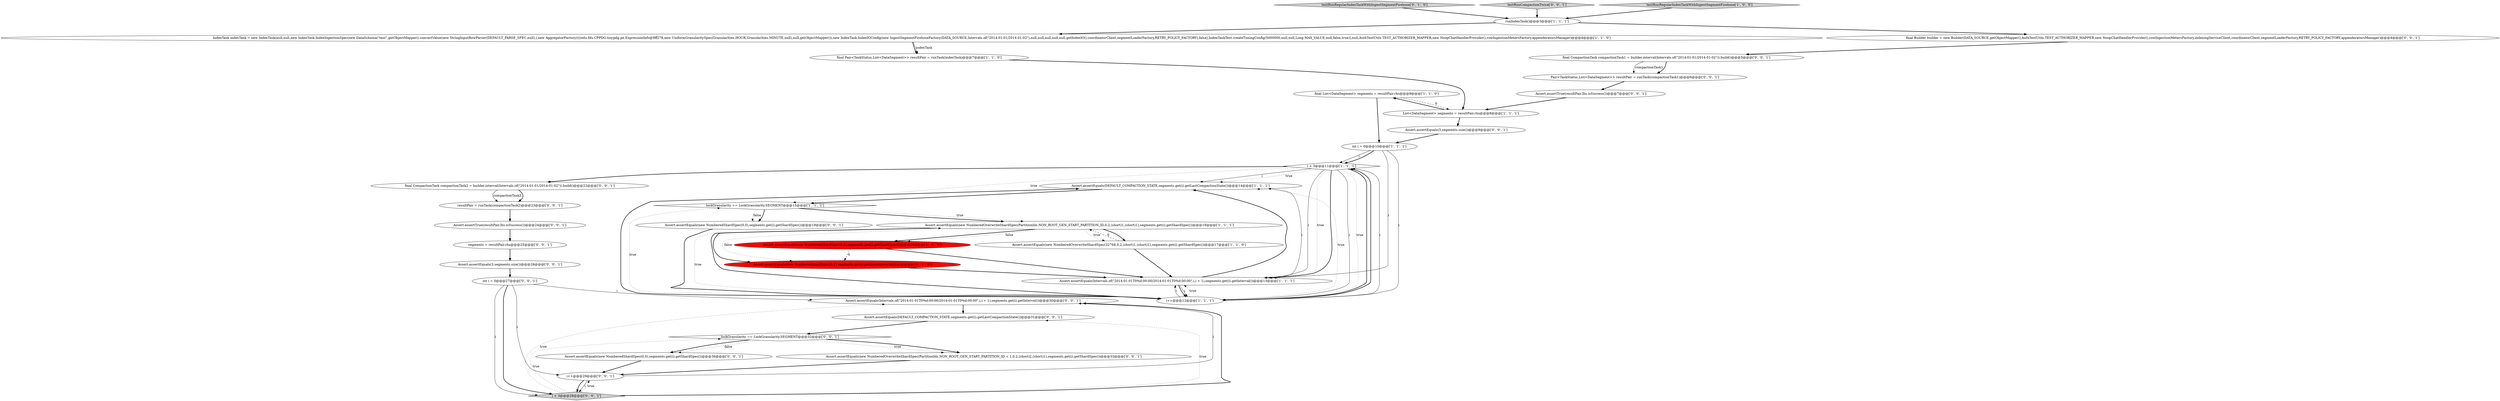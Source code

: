 digraph {
26 [style = filled, label = "Assert.assertEquals(3,segments.size())@@@9@@@['0', '0', '1']", fillcolor = white, shape = ellipse image = "AAA0AAABBB3BBB"];
16 [style = filled, label = "Assert.assertEquals(new NumberedShardSpec(0,1),segments.get(i).getShardSpec())@@@20@@@['0', '1', '0']", fillcolor = red, shape = ellipse image = "AAA1AAABBB2BBB"];
24 [style = filled, label = "lockGranularity == LockGranularity.SEGMENT@@@32@@@['0', '0', '1']", fillcolor = white, shape = diamond image = "AAA0AAABBB3BBB"];
1 [style = filled, label = "IndexTask indexTask = new IndexTask(null,null,new IndexTask.IndexIngestionSpec(new DataSchema(\"test\",getObjectMapper().convertValue(new StringInputRowParser(DEFAULT_PARSE_SPEC,null),),new AggregatorFactory((((edu.fdu.CPPDG.tinypdg.pe.ExpressionInfo@9ff278,new UniformGranularitySpec(Granularities.HOUR,Granularities.MINUTE,null),null,getObjectMapper()),new IndexTask.IndexIOConfig(new IngestSegmentFirehoseFactory(DATA_SOURCE,Intervals.of(\"2014-01-01/2014-01-02\"),null,null,null,null,null,getIndexIO(),coordinatorClient,segmentLoaderFactory,RETRY_POLICY_FACTORY),false),IndexTaskTest.createTuningConfig(5000000,null,null,Long.MAX_VALUE,null,false,true)),null,AuthTestUtils.TEST_AUTHORIZER_MAPPER,new NoopChatHandlerProvider(),rowIngestionMetersFactory,appenderatorsManager)@@@4@@@['1', '1', '0']", fillcolor = white, shape = ellipse image = "AAA0AAABBB1BBB"];
15 [style = filled, label = "testRunRegularIndexTaskWithIngestSegmentFirehose['0', '1', '0']", fillcolor = lightgray, shape = diamond image = "AAA0AAABBB2BBB"];
4 [style = filled, label = "Assert.assertEquals(DEFAULT_COMPACTION_STATE,segments.get(i).getLastCompactionState())@@@14@@@['1', '1', '1']", fillcolor = white, shape = ellipse image = "AAA0AAABBB1BBB"];
14 [style = filled, label = "Assert.assertEquals(new NumberedShardSpec(0,0),segments.get(i).getShardSpec())@@@20@@@['1', '0', '0']", fillcolor = red, shape = ellipse image = "AAA1AAABBB1BBB"];
6 [style = filled, label = "i < 3@@@11@@@['1', '1', '1']", fillcolor = white, shape = diamond image = "AAA0AAABBB1BBB"];
9 [style = filled, label = "Assert.assertEquals(new NumberedOverwriteShardSpec(PartitionIds.NON_ROOT_GEN_START_PARTITION_ID,0,2,(short)1,(short)1),segments.get(i).getShardSpec())@@@16@@@['1', '1', '1']", fillcolor = white, shape = ellipse image = "AAA0AAABBB1BBB"];
3 [style = filled, label = "List<DataSegment> segments = resultPair.rhs@@@8@@@['1', '1', '1']", fillcolor = white, shape = ellipse image = "AAA0AAABBB1BBB"];
34 [style = filled, label = "Assert.assertEquals(DEFAULT_COMPACTION_STATE,segments.get(i).getLastCompactionState())@@@31@@@['0', '0', '1']", fillcolor = white, shape = ellipse image = "AAA0AAABBB3BBB"];
20 [style = filled, label = "int i = 0@@@27@@@['0', '0', '1']", fillcolor = white, shape = ellipse image = "AAA0AAABBB3BBB"];
22 [style = filled, label = "Assert.assertEquals(3,segments.size())@@@26@@@['0', '0', '1']", fillcolor = white, shape = ellipse image = "AAA0AAABBB3BBB"];
21 [style = filled, label = "Pair<TaskStatus,List<DataSegment>> resultPair = runTask(compactionTask1)@@@6@@@['0', '0', '1']", fillcolor = white, shape = ellipse image = "AAA0AAABBB3BBB"];
35 [style = filled, label = "Assert.assertEquals(new NumberedShardSpec(0,0),segments.get(i).getShardSpec())@@@36@@@['0', '0', '1']", fillcolor = white, shape = ellipse image = "AAA0AAABBB3BBB"];
25 [style = filled, label = "final CompactionTask compactionTask2 = builder.interval(Intervals.of(\"2014-01-01/2014-01-02\")).build()@@@22@@@['0', '0', '1']", fillcolor = white, shape = ellipse image = "AAA0AAABBB3BBB"];
27 [style = filled, label = "testRunCompactionTwice['0', '0', '1']", fillcolor = lightgray, shape = diamond image = "AAA0AAABBB3BBB"];
10 [style = filled, label = "i++@@@12@@@['1', '1', '1']", fillcolor = white, shape = ellipse image = "AAA0AAABBB1BBB"];
29 [style = filled, label = "final CompactionTask compactionTask1 = builder.interval(Intervals.of(\"2014-01-01/2014-01-02\")).build()@@@5@@@['0', '0', '1']", fillcolor = white, shape = ellipse image = "AAA0AAABBB3BBB"];
28 [style = filled, label = "resultPair = runTask(compactionTask2)@@@23@@@['0', '0', '1']", fillcolor = white, shape = ellipse image = "AAA0AAABBB3BBB"];
8 [style = filled, label = "runIndexTask()@@@3@@@['1', '1', '1']", fillcolor = white, shape = ellipse image = "AAA0AAABBB1BBB"];
23 [style = filled, label = "final Builder builder = new Builder(DATA_SOURCE,getObjectMapper(),AuthTestUtils.TEST_AUTHORIZER_MAPPER,new NoopChatHandlerProvider(),rowIngestionMetersFactory,indexingServiceClient,coordinatorClient,segmentLoaderFactory,RETRY_POLICY_FACTORY,appenderatorsManager)@@@4@@@['0', '0', '1']", fillcolor = white, shape = ellipse image = "AAA0AAABBB3BBB"];
30 [style = filled, label = "Assert.assertEquals(new NumberedShardSpec(0,0),segments.get(i).getShardSpec())@@@19@@@['0', '0', '1']", fillcolor = white, shape = ellipse image = "AAA0AAABBB3BBB"];
13 [style = filled, label = "int i = 0@@@10@@@['1', '1', '1']", fillcolor = white, shape = ellipse image = "AAA0AAABBB1BBB"];
32 [style = filled, label = "Assert.assertTrue(resultPair.lhs.isSuccess())@@@24@@@['0', '0', '1']", fillcolor = white, shape = ellipse image = "AAA0AAABBB3BBB"];
33 [style = filled, label = "Assert.assertEquals(Intervals.of(\"2014-01-01T0%d:00:00/2014-01-01T0%d:00:00\",i,i + 1),segments.get(i).getInterval())@@@30@@@['0', '0', '1']", fillcolor = white, shape = ellipse image = "AAA0AAABBB3BBB"];
0 [style = filled, label = "Assert.assertEquals(Intervals.of(\"2014-01-01T0%d:00:00/2014-01-01T0%d:00:00\",i,i + 1),segments.get(i).getInterval())@@@13@@@['1', '1', '1']", fillcolor = white, shape = ellipse image = "AAA0AAABBB1BBB"];
7 [style = filled, label = "final List<DataSegment> segments = resultPair.rhs@@@9@@@['1', '1', '0']", fillcolor = white, shape = ellipse image = "AAA0AAABBB1BBB"];
17 [style = filled, label = "Assert.assertEquals(new NumberedOverwriteShardSpec(PartitionIds.NON_ROOT_GEN_START_PARTITION_ID + 1,0,2,(short)2,(short)1),segments.get(i).getShardSpec())@@@33@@@['0', '0', '1']", fillcolor = white, shape = ellipse image = "AAA0AAABBB3BBB"];
19 [style = filled, label = "Assert.assertTrue(resultPair.lhs.isSuccess())@@@7@@@['0', '0', '1']", fillcolor = white, shape = ellipse image = "AAA0AAABBB3BBB"];
18 [style = filled, label = "i++@@@29@@@['0', '0', '1']", fillcolor = white, shape = ellipse image = "AAA0AAABBB3BBB"];
2 [style = filled, label = "testRunRegularIndexTaskWithIngestSegmentFirehose['1', '0', '0']", fillcolor = lightgray, shape = diamond image = "AAA0AAABBB1BBB"];
31 [style = filled, label = "segments = resultPair.rhs@@@25@@@['0', '0', '1']", fillcolor = white, shape = ellipse image = "AAA0AAABBB3BBB"];
12 [style = filled, label = "final Pair<TaskStatus,List<DataSegment>> resultPair = runTask(indexTask)@@@7@@@['1', '1', '0']", fillcolor = white, shape = ellipse image = "AAA0AAABBB1BBB"];
5 [style = filled, label = "Assert.assertEquals(new NumberedOverwriteShardSpec(32768,0,2,(short)1,(short)1),segments.get(i).getShardSpec())@@@17@@@['1', '1', '0']", fillcolor = white, shape = ellipse image = "AAA0AAABBB1BBB"];
36 [style = filled, label = "i < 3@@@28@@@['0', '0', '1']", fillcolor = lightgray, shape = diamond image = "AAA0AAABBB3BBB"];
11 [style = filled, label = "lockGranularity == LockGranularity.SEGMENT@@@15@@@['1', '1', '1']", fillcolor = white, shape = diamond image = "AAA0AAABBB1BBB"];
16->0 [style = bold, label=""];
24->17 [style = dotted, label="true"];
9->10 [style = bold, label=""];
0->4 [style = solid, label="i"];
11->9 [style = bold, label=""];
36->33 [style = bold, label=""];
9->16 [style = bold, label=""];
24->35 [style = dotted, label="false"];
23->29 [style = bold, label=""];
8->1 [style = bold, label=""];
34->24 [style = bold, label=""];
5->0 [style = bold, label=""];
20->36 [style = solid, label="i"];
24->17 [style = bold, label=""];
6->10 [style = solid, label="i"];
9->14 [style = bold, label=""];
1->12 [style = bold, label=""];
9->5 [style = bold, label=""];
29->21 [style = solid, label="compactionTask1"];
6->0 [style = dotted, label="true"];
6->11 [style = dotted, label="true"];
10->4 [style = dotted, label="true"];
36->24 [style = dotted, label="true"];
19->3 [style = bold, label=""];
13->0 [style = solid, label="i"];
25->28 [style = bold, label=""];
6->4 [style = solid, label="i"];
35->18 [style = bold, label=""];
8->23 [style = bold, label=""];
21->19 [style = bold, label=""];
9->14 [style = dotted, label="false"];
5->9 [style = dashed, label="0"];
20->33 [style = solid, label="i"];
26->13 [style = bold, label=""];
10->6 [style = solid, label="i"];
22->20 [style = bold, label=""];
3->7 [style = bold, label=""];
18->33 [style = solid, label="i"];
30->10 [style = bold, label=""];
10->0 [style = dotted, label="true"];
14->16 [style = dashed, label="0"];
25->28 [style = solid, label="compactionTask2"];
27->8 [style = bold, label=""];
11->30 [style = bold, label=""];
32->31 [style = bold, label=""];
13->6 [style = solid, label="i"];
3->26 [style = bold, label=""];
10->0 [style = solid, label="i"];
11->9 [style = dotted, label="true"];
10->9 [style = dotted, label="true"];
10->6 [style = bold, label=""];
29->21 [style = bold, label=""];
28->32 [style = bold, label=""];
0->10 [style = solid, label="i"];
6->10 [style = dotted, label="true"];
13->10 [style = solid, label="i"];
10->11 [style = dotted, label="true"];
6->10 [style = bold, label=""];
12->3 [style = bold, label=""];
13->6 [style = bold, label=""];
36->18 [style = dotted, label="true"];
11->30 [style = dotted, label="false"];
15->8 [style = bold, label=""];
20->36 [style = bold, label=""];
36->33 [style = dotted, label="true"];
7->13 [style = bold, label=""];
9->5 [style = dotted, label="true"];
1->12 [style = solid, label="indexTask"];
31->22 [style = bold, label=""];
24->35 [style = bold, label=""];
18->36 [style = bold, label=""];
6->0 [style = bold, label=""];
9->16 [style = dotted, label="false"];
18->36 [style = solid, label="i"];
6->0 [style = solid, label="i"];
20->18 [style = solid, label="i"];
0->10 [style = bold, label=""];
14->0 [style = bold, label=""];
6->4 [style = dotted, label="true"];
0->4 [style = bold, label=""];
10->4 [style = bold, label=""];
7->3 [style = dashed, label="0"];
4->11 [style = bold, label=""];
36->34 [style = dotted, label="true"];
33->34 [style = bold, label=""];
2->8 [style = bold, label=""];
17->18 [style = bold, label=""];
6->25 [style = bold, label=""];
}
